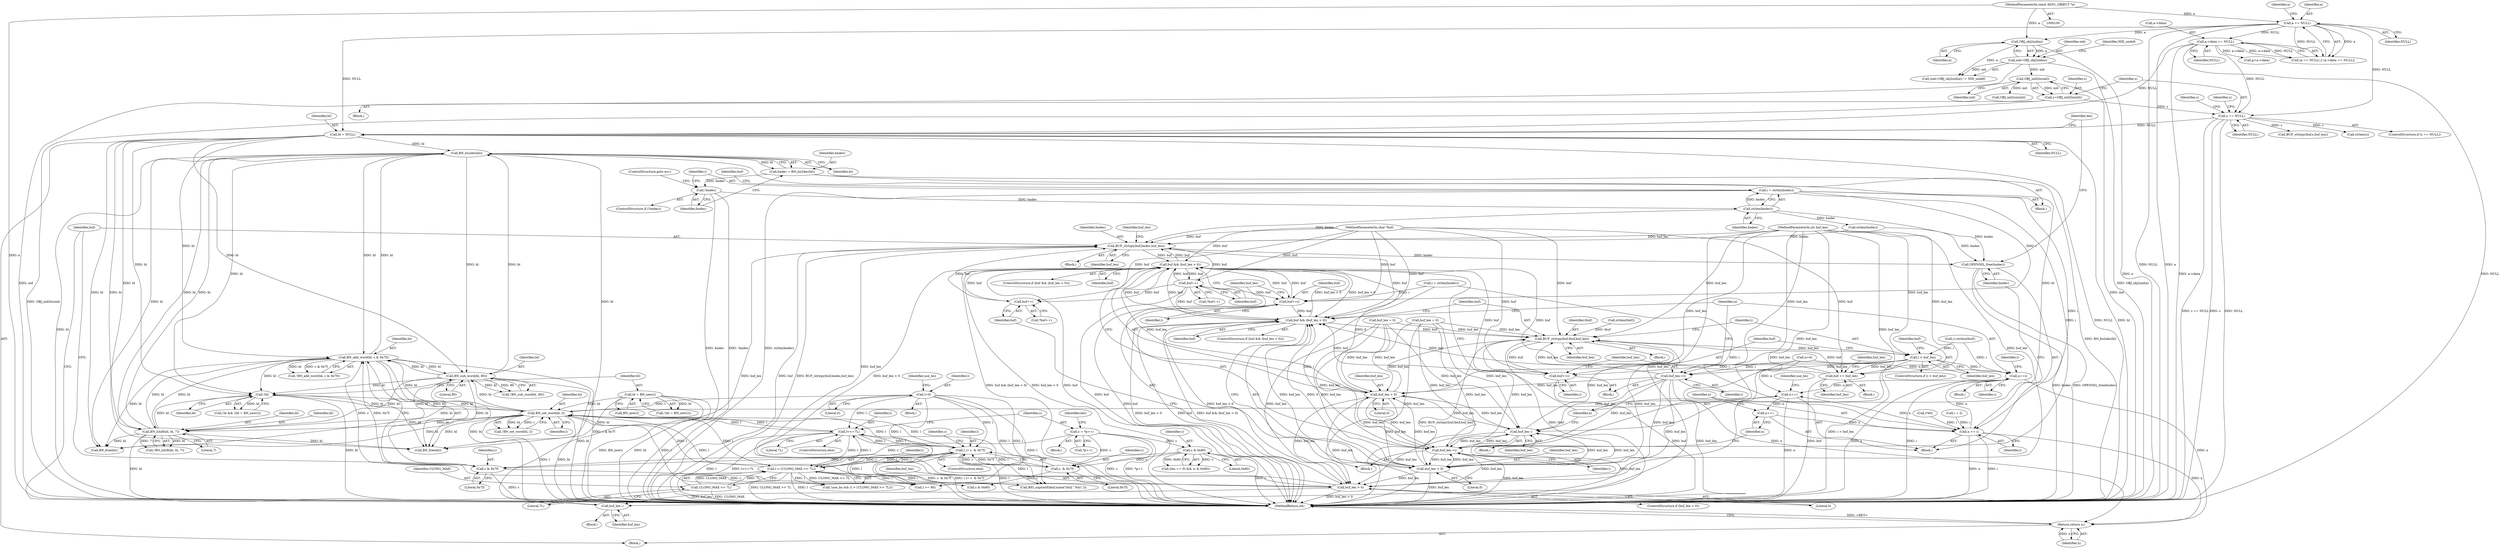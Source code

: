 digraph "1_openssl_0042fb5fd1c9d257d713b15a1f45da05cf5c1c87@API" {
"1000366" [label="(Call,i = strlen(bndec))"];
"1000368" [label="(Call,strlen(bndec))"];
"1000363" [label="(Call,!bndec)"];
"1000358" [label="(Call,bndec = BN_bn2dec(bl))"];
"1000360" [label="(Call,BN_bn2dec(bl))"];
"1000226" [label="(Call,BN_add_word(bl, c & 0x7f))"];
"1000188" [label="(Call,bl = NULL)"];
"1000121" [label="(Call,a == NULL)"];
"1000103" [label="(MethodParameterIn,const ASN1_OBJECT *a)"];
"1000153" [label="(Call,s == NULL)"];
"1000148" [label="(Call,s=OBJ_nid2ln(nid))"];
"1000150" [label="(Call,OBJ_nid2ln(nid))"];
"1000142" [label="(Call,nid=OBJ_obj2nid(a))"];
"1000144" [label="(Call,OBJ_obj2nid(a))"];
"1000124" [label="(Call,a->data == NULL)"];
"1000305" [label="(Call,BN_sub_word(bl, 80))"];
"1000265" [label="(Call,BN_set_word(bl, l))"];
"1000259" [label="(Call,bl = BN_new())"];
"1000256" [label="(Call,!bl)"];
"1000277" [label="(Call,BN_lshift(bl, bl, 7))"];
"1000283" [label="(Call,l<<=7L)"];
"1000196" [label="(Call,l=0)"];
"1000233" [label="(Call,l |= c  & 0x7f)"];
"1000248" [label="(Call,l > (ULONG_MAX >> 7L))"];
"1000250" [label="(Call,ULONG_MAX >> 7L)"];
"1000235" [label="(Call,c  & 0x7f)"];
"1000205" [label="(Call,c = *p++)"];
"1000217" [label="(Call,c & 0x80)"];
"1000228" [label="(Call,c & 0x7f)"];
"1000400" [label="(Call,buf+=i)"];
"1000337" [label="(Call,buf && (buf_len > 0))"];
"1000345" [label="(Call,buf++)"];
"1000386" [label="(Call,buf++)"];
"1000391" [label="(Call,BUF_strlcpy(buf,bndec,buf_len))"];
"1000411" [label="(Call,OPENSSL_free(bndec))"];
"1000426" [label="(Call,buf && (buf_len > 0))"];
"1000432" [label="(Call,BUF_strlcpy(buf,tbuf,buf_len))"];
"1000437" [label="(Call,i > buf_len)"];
"1000441" [label="(Call,buf += buf_len)"];
"1000449" [label="(Call,buf+=i)"];
"1000452" [label="(Call,buf_len-=i)"];
"1000339" [label="(Call,buf_len > 0)"];
"1000350" [label="(Call,buf_len--)"];
"1000380" [label="(Call,buf_len > 0)"];
"1000389" [label="(Call,buf_len--)"];
"1000403" [label="(Call,buf_len-=i)"];
"1000428" [label="(Call,buf_len > 0)"];
"1000455" [label="(Call,n+=i)"];
"1000352" [label="(Call,n++)"];
"1000406" [label="(Call,n++)"];
"1000408" [label="(Call,n += i)"];
"1000465" [label="(Return,return n;)"];
"1000441" [label="(Call,buf += buf_len)"];
"1000219" [label="(Literal,0x80)"];
"1000457" [label="(Identifier,i)"];
"1000389" [label="(Call,buf_len--)"];
"1000264" [label="(Call,!BN_set_word(bl, l))"];
"1000211" [label="(Identifier,len)"];
"1000336" [label="(ControlStructure,if (buf && (buf_len > 0)))"];
"1000251" [label="(Identifier,ULONG_MAX)"];
"1000454" [label="(Identifier,i)"];
"1000293" [label="(Call,l >= 80)"];
"1000339" [label="(Call,buf_len > 0)"];
"1000436" [label="(ControlStructure,if (i > buf_len))"];
"1000466" [label="(Identifier,n)"];
"1000105" [label="(Block,)"];
"1000392" [label="(Identifier,buf)"];
"1000402" [label="(Identifier,i)"];
"1000358" [label="(Call,bndec = BN_bn2dec(bl))"];
"1000333" [label="(Call,i*40)"];
"1000431" [label="(Block,)"];
"1000435" [label="(Identifier,buf_len)"];
"1000427" [label="(Identifier,buf)"];
"1000453" [label="(Identifier,buf_len)"];
"1000448" [label="(Block,)"];
"1000155" [label="(Identifier,NULL)"];
"1000371" [label="(Identifier,buf)"];
"1000404" [label="(Identifier,buf_len)"];
"1000390" [label="(Identifier,buf_len)"];
"1000346" [label="(Identifier,buf)"];
"1000126" [label="(Identifier,a)"];
"1000378" [label="(Block,)"];
"1000124" [label="(Call,a->data == NULL)"];
"1000128" [label="(Identifier,NULL)"];
"1000284" [label="(Identifier,l)"];
"1000444" [label="(Call,buf_len = 0)"];
"1000225" [label="(Call,!BN_add_word(bl, c & 0x7f))"];
"1000285" [label="(Literal,7L)"];
"1000361" [label="(Identifier,bl)"];
"1000342" [label="(Block,)"];
"1000257" [label="(Identifier,bl)"];
"1000338" [label="(Identifier,buf)"];
"1000250" [label="(Call,ULONG_MAX >> 7L)"];
"1000195" [label="(Block,)"];
"1000148" [label="(Call,s=OBJ_nid2ln(nid))"];
"1000154" [label="(Identifier,s)"];
"1000151" [label="(Identifier,nid)"];
"1000306" [label="(Identifier,bl)"];
"1000193" [label="(Identifier,len)"];
"1000142" [label="(Call,nid=OBJ_obj2nid(a))"];
"1000369" [label="(Identifier,bndec)"];
"1000297" [label="(Call,i = 2)"];
"1000149" [label="(Identifier,s)"];
"1000381" [label="(Identifier,buf_len)"];
"1000374" [label="(Call,strlen(bndec))"];
"1000432" [label="(Call,BUF_strlcpy(buf,tbuf,buf_len))"];
"1000235" [label="(Call,c  & 0x7f)"];
"1000387" [label="(Identifier,buf)"];
"1000368" [label="(Call,strlen(bndec))"];
"1000345" [label="(Call,buf++)"];
"1000451" [label="(Identifier,i)"];
"1000120" [label="(Call,(a == NULL) || (a->data == NULL))"];
"1000125" [label="(Call,a->data)"];
"1000283" [label="(Call,l<<=7L)"];
"1000366" [label="(Call,i = strlen(bndec))"];
"1000394" [label="(Identifier,buf_len)"];
"1000288" [label="(Block,)"];
"1000401" [label="(Identifier,buf)"];
"1000276" [label="(Call,!BN_lshift(bl, bl, 7))"];
"1000450" [label="(Identifier,buf)"];
"1000206" [label="(Identifier,c)"];
"1000226" [label="(Call,BN_add_word(bl, c & 0x7f))"];
"1000280" [label="(Literal,7)"];
"1000352" [label="(Call,n++)"];
"1000382" [label="(Literal,0)"];
"1000248" [label="(Call,l > (ULONG_MAX >> 7L))"];
"1000123" [label="(Identifier,NULL)"];
"1000428" [label="(Call,buf_len > 0)"];
"1000259" [label="(Call,bl = BN_new())"];
"1000205" [label="(Call,c = *p++)"];
"1000351" [label="(Identifier,buf_len)"];
"1000465" [label="(Return,return n;)"];
"1000121" [label="(Call,a == NULL)"];
"1000197" [label="(Identifier,l)"];
"1000101" [label="(MethodParameterIn,char *buf)"];
"1000108" [label="(Call,n=0)"];
"1000305" [label="(Call,BN_sub_word(bl, 80))"];
"1000445" [label="(Identifier,buf_len)"];
"1000439" [label="(Identifier,buf_len)"];
"1000353" [label="(Identifier,n)"];
"1000367" [label="(Identifier,i)"];
"1000385" [label="(Call,*buf++)"];
"1000255" [label="(Call,!bl && !(bl = BN_new()))"];
"1000217" [label="(Call,c & 0x80)"];
"1000267" [label="(Identifier,l)"];
"1000350" [label="(Call,buf_len--)"];
"1000232" [label="(ControlStructure,else)"];
"1000440" [label="(Block,)"];
"1000158" [label="(Call,OBJ_nid2sn(nid))"];
"1000426" [label="(Call,buf && (buf_len > 0))"];
"1000463" [label="(Call,BN_free(bl))"];
"1000165" [label="(Call,BUF_strlcpy(buf,s,buf_len))"];
"1000282" [label="(ControlStructure,else)"];
"1000307" [label="(Literal,80)"];
"1000412" [label="(Identifier,bndec)"];
"1000423" [label="(Call,strlen(tbuf))"];
"1000266" [label="(Identifier,bl)"];
"1000379" [label="(ControlStructure,if (buf_len > 0))"];
"1000363" [label="(Call,!bndec)"];
"1000171" [label="(Call,strlen(s))"];
"1000122" [label="(Identifier,a)"];
"1000434" [label="(Identifier,tbuf)"];
"1000144" [label="(Call,OBJ_obj2nid(a))"];
"1000189" [label="(Identifier,bl)"];
"1000380" [label="(Call,buf_len > 0)"];
"1000240" [label="(Call,c & 0x80)"];
"1000237" [label="(Literal,0x7f)"];
"1000414" [label="(Block,)"];
"1000260" [label="(Identifier,bl)"];
"1000147" [label="(Block,)"];
"1000141" [label="(Call,(nid=OBJ_obj2nid(a)) != NID_undef)"];
"1000150" [label="(Call,OBJ_nid2ln(nid))"];
"1000252" [label="(Literal,7L)"];
"1000470" [label="(Call,BN_free(bl))"];
"1000456" [label="(Identifier,n)"];
"1000475" [label="(MethodReturn,int)"];
"1000340" [label="(Identifier,buf_len)"];
"1000355" [label="(Identifier,use_bn)"];
"1000430" [label="(Literal,0)"];
"1000227" [label="(Identifier,bl)"];
"1000344" [label="(Call,*buf++)"];
"1000190" [label="(Identifier,NULL)"];
"1000372" [label="(Call,i = strlen(bndec))"];
"1000152" [label="(ControlStructure,if (s == NULL))"];
"1000425" [label="(ControlStructure,if (buf && (buf_len > 0)))"];
"1000393" [label="(Identifier,bndec)"];
"1000396" [label="(Identifier,buf_len)"];
"1000452" [label="(Call,buf_len-=i)"];
"1000360" [label="(Call,BN_bn2dec(bl))"];
"1000409" [label="(Identifier,n)"];
"1000153" [label="(Call,s == NULL)"];
"1000459" [label="(Identifier,l)"];
"1000145" [label="(Identifier,a)"];
"1000362" [label="(ControlStructure,if (!bndec))"];
"1000403" [label="(Call,buf_len-=i)"];
"1000443" [label="(Identifier,buf_len)"];
"1000218" [label="(Identifier,c)"];
"1000386" [label="(Call,buf++)"];
"1000341" [label="(Literal,0)"];
"1000406" [label="(Call,n++)"];
"1000213" [label="(Call,(len == 0) && (c & 0x80))"];
"1000359" [label="(Identifier,bndec)"];
"1000161" [label="(Identifier,s)"];
"1000200" [label="(Identifier,use_bn)"];
"1000438" [label="(Identifier,i)"];
"1000207" [label="(Call,*p++)"];
"1000265" [label="(Call,BN_set_word(bl, l))"];
"1000245" [label="(Call,!use_bn && (l > (ULONG_MAX >> 7L)))"];
"1000455" [label="(Call,n+=i)"];
"1000408" [label="(Call,n += i)"];
"1000400" [label="(Call,buf+=i)"];
"1000203" [label="(Block,)"];
"1000437" [label="(Call,i > buf_len)"];
"1000356" [label="(Block,)"];
"1000258" [label="(Call,!(bl = BN_new()))"];
"1000230" [label="(Literal,0x7f)"];
"1000364" [label="(Identifier,bndec)"];
"1000395" [label="(Call,buf_len = 0)"];
"1000103" [label="(MethodParameterIn,const ASN1_OBJECT *a)"];
"1000157" [label="(Identifier,s)"];
"1000143" [label="(Identifier,nid)"];
"1000256" [label="(Call,!bl)"];
"1000180" [label="(Call,p=a->data)"];
"1000399" [label="(Block,)"];
"1000411" [label="(Call,OPENSSL_free(bndec))"];
"1000102" [label="(MethodParameterIn,int buf_len)"];
"1000241" [label="(Identifier,c)"];
"1000433" [label="(Identifier,buf)"];
"1000442" [label="(Identifier,buf)"];
"1000410" [label="(Identifier,i)"];
"1000236" [label="(Identifier,c)"];
"1000407" [label="(Identifier,n)"];
"1000198" [label="(Literal,0)"];
"1000233" [label="(Call,l |= c  & 0x7f)"];
"1000429" [label="(Identifier,buf_len)"];
"1000391" [label="(Call,BUF_strlcpy(buf,bndec,buf_len))"];
"1000383" [label="(Block,)"];
"1000228" [label="(Call,c & 0x7f)"];
"1000188" [label="(Call,bl = NULL)"];
"1000304" [label="(Call,!BN_sub_word(bl, 80))"];
"1000196" [label="(Call,l=0)"];
"1000415" [label="(Call,BIO_snprintf(tbuf,sizeof tbuf,\".%lu\",l))"];
"1000421" [label="(Call,i=strlen(tbuf))"];
"1000365" [label="(ControlStructure,goto err;)"];
"1000405" [label="(Identifier,i)"];
"1000278" [label="(Identifier,bl)"];
"1000261" [label="(Call,BN_new())"];
"1000449" [label="(Call,buf+=i)"];
"1000234" [label="(Identifier,l)"];
"1000146" [label="(Identifier,NID_undef)"];
"1000279" [label="(Identifier,bl)"];
"1000337" [label="(Call,buf && (buf_len > 0))"];
"1000249" [label="(Identifier,l)"];
"1000277" [label="(Call,BN_lshift(bl, bl, 7))"];
"1000229" [label="(Identifier,c)"];
"1000366" -> "1000356"  [label="AST: "];
"1000366" -> "1000368"  [label="CFG: "];
"1000367" -> "1000366"  [label="AST: "];
"1000368" -> "1000366"  [label="AST: "];
"1000371" -> "1000366"  [label="CFG: "];
"1000366" -> "1000475"  [label="DDG: strlen(bndec)"];
"1000368" -> "1000366"  [label="DDG: bndec"];
"1000366" -> "1000400"  [label="DDG: i"];
"1000366" -> "1000403"  [label="DDG: i"];
"1000366" -> "1000408"  [label="DDG: i"];
"1000368" -> "1000369"  [label="CFG: "];
"1000369" -> "1000368"  [label="AST: "];
"1000363" -> "1000368"  [label="DDG: bndec"];
"1000368" -> "1000374"  [label="DDG: bndec"];
"1000368" -> "1000391"  [label="DDG: bndec"];
"1000368" -> "1000411"  [label="DDG: bndec"];
"1000363" -> "1000362"  [label="AST: "];
"1000363" -> "1000364"  [label="CFG: "];
"1000364" -> "1000363"  [label="AST: "];
"1000365" -> "1000363"  [label="CFG: "];
"1000367" -> "1000363"  [label="CFG: "];
"1000363" -> "1000475"  [label="DDG: bndec"];
"1000363" -> "1000475"  [label="DDG: !bndec"];
"1000358" -> "1000363"  [label="DDG: bndec"];
"1000358" -> "1000356"  [label="AST: "];
"1000358" -> "1000360"  [label="CFG: "];
"1000359" -> "1000358"  [label="AST: "];
"1000360" -> "1000358"  [label="AST: "];
"1000364" -> "1000358"  [label="CFG: "];
"1000358" -> "1000475"  [label="DDG: BN_bn2dec(bl)"];
"1000360" -> "1000358"  [label="DDG: bl"];
"1000360" -> "1000361"  [label="CFG: "];
"1000361" -> "1000360"  [label="AST: "];
"1000360" -> "1000475"  [label="DDG: bl"];
"1000360" -> "1000226"  [label="DDG: bl"];
"1000360" -> "1000256"  [label="DDG: bl"];
"1000360" -> "1000277"  [label="DDG: bl"];
"1000360" -> "1000305"  [label="DDG: bl"];
"1000226" -> "1000360"  [label="DDG: bl"];
"1000188" -> "1000360"  [label="DDG: bl"];
"1000305" -> "1000360"  [label="DDG: bl"];
"1000265" -> "1000360"  [label="DDG: bl"];
"1000277" -> "1000360"  [label="DDG: bl"];
"1000360" -> "1000463"  [label="DDG: bl"];
"1000360" -> "1000470"  [label="DDG: bl"];
"1000226" -> "1000225"  [label="AST: "];
"1000226" -> "1000228"  [label="CFG: "];
"1000227" -> "1000226"  [label="AST: "];
"1000228" -> "1000226"  [label="AST: "];
"1000225" -> "1000226"  [label="CFG: "];
"1000226" -> "1000475"  [label="DDG: bl"];
"1000226" -> "1000475"  [label="DDG: c & 0x7f"];
"1000226" -> "1000225"  [label="DDG: bl"];
"1000226" -> "1000225"  [label="DDG: c & 0x7f"];
"1000188" -> "1000226"  [label="DDG: bl"];
"1000305" -> "1000226"  [label="DDG: bl"];
"1000265" -> "1000226"  [label="DDG: bl"];
"1000277" -> "1000226"  [label="DDG: bl"];
"1000228" -> "1000226"  [label="DDG: c"];
"1000228" -> "1000226"  [label="DDG: 0x7f"];
"1000226" -> "1000256"  [label="DDG: bl"];
"1000226" -> "1000277"  [label="DDG: bl"];
"1000226" -> "1000305"  [label="DDG: bl"];
"1000226" -> "1000463"  [label="DDG: bl"];
"1000226" -> "1000470"  [label="DDG: bl"];
"1000188" -> "1000105"  [label="AST: "];
"1000188" -> "1000190"  [label="CFG: "];
"1000189" -> "1000188"  [label="AST: "];
"1000190" -> "1000188"  [label="AST: "];
"1000193" -> "1000188"  [label="CFG: "];
"1000188" -> "1000475"  [label="DDG: NULL"];
"1000188" -> "1000475"  [label="DDG: bl"];
"1000121" -> "1000188"  [label="DDG: NULL"];
"1000153" -> "1000188"  [label="DDG: NULL"];
"1000124" -> "1000188"  [label="DDG: NULL"];
"1000188" -> "1000256"  [label="DDG: bl"];
"1000188" -> "1000277"  [label="DDG: bl"];
"1000188" -> "1000305"  [label="DDG: bl"];
"1000188" -> "1000463"  [label="DDG: bl"];
"1000188" -> "1000470"  [label="DDG: bl"];
"1000121" -> "1000120"  [label="AST: "];
"1000121" -> "1000123"  [label="CFG: "];
"1000122" -> "1000121"  [label="AST: "];
"1000123" -> "1000121"  [label="AST: "];
"1000126" -> "1000121"  [label="CFG: "];
"1000120" -> "1000121"  [label="CFG: "];
"1000121" -> "1000475"  [label="DDG: NULL"];
"1000121" -> "1000475"  [label="DDG: a"];
"1000121" -> "1000120"  [label="DDG: a"];
"1000121" -> "1000120"  [label="DDG: NULL"];
"1000103" -> "1000121"  [label="DDG: a"];
"1000121" -> "1000124"  [label="DDG: NULL"];
"1000121" -> "1000144"  [label="DDG: a"];
"1000121" -> "1000153"  [label="DDG: NULL"];
"1000103" -> "1000100"  [label="AST: "];
"1000103" -> "1000475"  [label="DDG: a"];
"1000103" -> "1000144"  [label="DDG: a"];
"1000153" -> "1000152"  [label="AST: "];
"1000153" -> "1000155"  [label="CFG: "];
"1000154" -> "1000153"  [label="AST: "];
"1000155" -> "1000153"  [label="AST: "];
"1000157" -> "1000153"  [label="CFG: "];
"1000161" -> "1000153"  [label="CFG: "];
"1000153" -> "1000475"  [label="DDG: NULL"];
"1000153" -> "1000475"  [label="DDG: s == NULL"];
"1000153" -> "1000475"  [label="DDG: s"];
"1000148" -> "1000153"  [label="DDG: s"];
"1000124" -> "1000153"  [label="DDG: NULL"];
"1000153" -> "1000165"  [label="DDG: s"];
"1000153" -> "1000171"  [label="DDG: s"];
"1000148" -> "1000147"  [label="AST: "];
"1000148" -> "1000150"  [label="CFG: "];
"1000149" -> "1000148"  [label="AST: "];
"1000150" -> "1000148"  [label="AST: "];
"1000154" -> "1000148"  [label="CFG: "];
"1000148" -> "1000475"  [label="DDG: OBJ_nid2ln(nid)"];
"1000150" -> "1000148"  [label="DDG: nid"];
"1000150" -> "1000151"  [label="CFG: "];
"1000151" -> "1000150"  [label="AST: "];
"1000150" -> "1000475"  [label="DDG: nid"];
"1000142" -> "1000150"  [label="DDG: nid"];
"1000150" -> "1000158"  [label="DDG: nid"];
"1000142" -> "1000141"  [label="AST: "];
"1000142" -> "1000144"  [label="CFG: "];
"1000143" -> "1000142"  [label="AST: "];
"1000144" -> "1000142"  [label="AST: "];
"1000146" -> "1000142"  [label="CFG: "];
"1000142" -> "1000475"  [label="DDG: OBJ_obj2nid(a)"];
"1000142" -> "1000475"  [label="DDG: nid"];
"1000142" -> "1000141"  [label="DDG: nid"];
"1000144" -> "1000142"  [label="DDG: a"];
"1000144" -> "1000145"  [label="CFG: "];
"1000145" -> "1000144"  [label="AST: "];
"1000144" -> "1000475"  [label="DDG: a"];
"1000144" -> "1000141"  [label="DDG: a"];
"1000124" -> "1000120"  [label="AST: "];
"1000124" -> "1000128"  [label="CFG: "];
"1000125" -> "1000124"  [label="AST: "];
"1000128" -> "1000124"  [label="AST: "];
"1000120" -> "1000124"  [label="CFG: "];
"1000124" -> "1000475"  [label="DDG: a->data"];
"1000124" -> "1000475"  [label="DDG: NULL"];
"1000124" -> "1000120"  [label="DDG: a->data"];
"1000124" -> "1000120"  [label="DDG: NULL"];
"1000124" -> "1000180"  [label="DDG: a->data"];
"1000305" -> "1000304"  [label="AST: "];
"1000305" -> "1000307"  [label="CFG: "];
"1000306" -> "1000305"  [label="AST: "];
"1000307" -> "1000305"  [label="AST: "];
"1000304" -> "1000305"  [label="CFG: "];
"1000305" -> "1000475"  [label="DDG: bl"];
"1000305" -> "1000256"  [label="DDG: bl"];
"1000305" -> "1000277"  [label="DDG: bl"];
"1000305" -> "1000304"  [label="DDG: bl"];
"1000305" -> "1000304"  [label="DDG: 80"];
"1000265" -> "1000305"  [label="DDG: bl"];
"1000277" -> "1000305"  [label="DDG: bl"];
"1000305" -> "1000463"  [label="DDG: bl"];
"1000305" -> "1000470"  [label="DDG: bl"];
"1000265" -> "1000264"  [label="AST: "];
"1000265" -> "1000267"  [label="CFG: "];
"1000266" -> "1000265"  [label="AST: "];
"1000267" -> "1000265"  [label="AST: "];
"1000264" -> "1000265"  [label="CFG: "];
"1000265" -> "1000475"  [label="DDG: l"];
"1000265" -> "1000475"  [label="DDG: bl"];
"1000265" -> "1000233"  [label="DDG: l"];
"1000265" -> "1000248"  [label="DDG: l"];
"1000265" -> "1000256"  [label="DDG: bl"];
"1000265" -> "1000264"  [label="DDG: bl"];
"1000265" -> "1000264"  [label="DDG: l"];
"1000259" -> "1000265"  [label="DDG: bl"];
"1000256" -> "1000265"  [label="DDG: bl"];
"1000283" -> "1000265"  [label="DDG: l"];
"1000196" -> "1000265"  [label="DDG: l"];
"1000233" -> "1000265"  [label="DDG: l"];
"1000248" -> "1000265"  [label="DDG: l"];
"1000265" -> "1000277"  [label="DDG: bl"];
"1000265" -> "1000283"  [label="DDG: l"];
"1000265" -> "1000293"  [label="DDG: l"];
"1000265" -> "1000415"  [label="DDG: l"];
"1000265" -> "1000463"  [label="DDG: bl"];
"1000265" -> "1000470"  [label="DDG: bl"];
"1000259" -> "1000258"  [label="AST: "];
"1000259" -> "1000261"  [label="CFG: "];
"1000260" -> "1000259"  [label="AST: "];
"1000261" -> "1000259"  [label="AST: "];
"1000258" -> "1000259"  [label="CFG: "];
"1000259" -> "1000475"  [label="DDG: bl"];
"1000259" -> "1000475"  [label="DDG: BN_new()"];
"1000259" -> "1000258"  [label="DDG: bl"];
"1000259" -> "1000470"  [label="DDG: bl"];
"1000256" -> "1000255"  [label="AST: "];
"1000256" -> "1000257"  [label="CFG: "];
"1000257" -> "1000256"  [label="AST: "];
"1000260" -> "1000256"  [label="CFG: "];
"1000255" -> "1000256"  [label="CFG: "];
"1000256" -> "1000475"  [label="DDG: bl"];
"1000256" -> "1000255"  [label="DDG: bl"];
"1000277" -> "1000256"  [label="DDG: bl"];
"1000256" -> "1000470"  [label="DDG: bl"];
"1000277" -> "1000276"  [label="AST: "];
"1000277" -> "1000280"  [label="CFG: "];
"1000278" -> "1000277"  [label="AST: "];
"1000279" -> "1000277"  [label="AST: "];
"1000280" -> "1000277"  [label="AST: "];
"1000276" -> "1000277"  [label="CFG: "];
"1000277" -> "1000475"  [label="DDG: bl"];
"1000277" -> "1000276"  [label="DDG: bl"];
"1000277" -> "1000276"  [label="DDG: 7"];
"1000277" -> "1000463"  [label="DDG: bl"];
"1000277" -> "1000470"  [label="DDG: bl"];
"1000283" -> "1000282"  [label="AST: "];
"1000283" -> "1000285"  [label="CFG: "];
"1000284" -> "1000283"  [label="AST: "];
"1000285" -> "1000283"  [label="AST: "];
"1000206" -> "1000283"  [label="CFG: "];
"1000283" -> "1000475"  [label="DDG: l"];
"1000283" -> "1000475"  [label="DDG: l<<=7L"];
"1000283" -> "1000233"  [label="DDG: l"];
"1000283" -> "1000248"  [label="DDG: l"];
"1000196" -> "1000283"  [label="DDG: l"];
"1000233" -> "1000283"  [label="DDG: l"];
"1000248" -> "1000283"  [label="DDG: l"];
"1000283" -> "1000293"  [label="DDG: l"];
"1000283" -> "1000415"  [label="DDG: l"];
"1000196" -> "1000195"  [label="AST: "];
"1000196" -> "1000198"  [label="CFG: "];
"1000197" -> "1000196"  [label="AST: "];
"1000198" -> "1000196"  [label="AST: "];
"1000200" -> "1000196"  [label="CFG: "];
"1000196" -> "1000475"  [label="DDG: l"];
"1000196" -> "1000233"  [label="DDG: l"];
"1000196" -> "1000248"  [label="DDG: l"];
"1000196" -> "1000293"  [label="DDG: l"];
"1000196" -> "1000415"  [label="DDG: l"];
"1000233" -> "1000232"  [label="AST: "];
"1000233" -> "1000235"  [label="CFG: "];
"1000234" -> "1000233"  [label="AST: "];
"1000235" -> "1000233"  [label="AST: "];
"1000241" -> "1000233"  [label="CFG: "];
"1000233" -> "1000475"  [label="DDG: l |= c  & 0x7f"];
"1000233" -> "1000475"  [label="DDG: c  & 0x7f"];
"1000233" -> "1000475"  [label="DDG: l"];
"1000248" -> "1000233"  [label="DDG: l"];
"1000235" -> "1000233"  [label="DDG: c"];
"1000235" -> "1000233"  [label="DDG: 0x7f"];
"1000233" -> "1000248"  [label="DDG: l"];
"1000233" -> "1000293"  [label="DDG: l"];
"1000233" -> "1000415"  [label="DDG: l"];
"1000248" -> "1000245"  [label="AST: "];
"1000248" -> "1000250"  [label="CFG: "];
"1000249" -> "1000248"  [label="AST: "];
"1000250" -> "1000248"  [label="AST: "];
"1000245" -> "1000248"  [label="CFG: "];
"1000248" -> "1000475"  [label="DDG: ULONG_MAX >> 7L"];
"1000248" -> "1000475"  [label="DDG: l"];
"1000248" -> "1000245"  [label="DDG: l"];
"1000248" -> "1000245"  [label="DDG: ULONG_MAX >> 7L"];
"1000250" -> "1000248"  [label="DDG: ULONG_MAX"];
"1000250" -> "1000248"  [label="DDG: 7L"];
"1000248" -> "1000293"  [label="DDG: l"];
"1000248" -> "1000415"  [label="DDG: l"];
"1000250" -> "1000252"  [label="CFG: "];
"1000251" -> "1000250"  [label="AST: "];
"1000252" -> "1000250"  [label="AST: "];
"1000250" -> "1000475"  [label="DDG: ULONG_MAX"];
"1000235" -> "1000237"  [label="CFG: "];
"1000236" -> "1000235"  [label="AST: "];
"1000237" -> "1000235"  [label="AST: "];
"1000205" -> "1000235"  [label="DDG: c"];
"1000217" -> "1000235"  [label="DDG: c"];
"1000235" -> "1000240"  [label="DDG: c"];
"1000205" -> "1000203"  [label="AST: "];
"1000205" -> "1000207"  [label="CFG: "];
"1000206" -> "1000205"  [label="AST: "];
"1000207" -> "1000205"  [label="AST: "];
"1000211" -> "1000205"  [label="CFG: "];
"1000205" -> "1000475"  [label="DDG: c"];
"1000205" -> "1000475"  [label="DDG: *p++"];
"1000205" -> "1000217"  [label="DDG: c"];
"1000205" -> "1000228"  [label="DDG: c"];
"1000217" -> "1000213"  [label="AST: "];
"1000217" -> "1000219"  [label="CFG: "];
"1000218" -> "1000217"  [label="AST: "];
"1000219" -> "1000217"  [label="AST: "];
"1000213" -> "1000217"  [label="CFG: "];
"1000217" -> "1000475"  [label="DDG: c"];
"1000217" -> "1000213"  [label="DDG: c"];
"1000217" -> "1000213"  [label="DDG: 0x80"];
"1000217" -> "1000228"  [label="DDG: c"];
"1000228" -> "1000230"  [label="CFG: "];
"1000229" -> "1000228"  [label="AST: "];
"1000230" -> "1000228"  [label="AST: "];
"1000228" -> "1000475"  [label="DDG: c"];
"1000228" -> "1000240"  [label="DDG: c"];
"1000400" -> "1000399"  [label="AST: "];
"1000400" -> "1000402"  [label="CFG: "];
"1000401" -> "1000400"  [label="AST: "];
"1000402" -> "1000400"  [label="AST: "];
"1000404" -> "1000400"  [label="CFG: "];
"1000400" -> "1000475"  [label="DDG: buf"];
"1000400" -> "1000337"  [label="DDG: buf"];
"1000372" -> "1000400"  [label="DDG: i"];
"1000337" -> "1000400"  [label="DDG: buf"];
"1000345" -> "1000400"  [label="DDG: buf"];
"1000101" -> "1000400"  [label="DDG: buf"];
"1000400" -> "1000426"  [label="DDG: buf"];
"1000337" -> "1000336"  [label="AST: "];
"1000337" -> "1000338"  [label="CFG: "];
"1000337" -> "1000339"  [label="CFG: "];
"1000338" -> "1000337"  [label="AST: "];
"1000339" -> "1000337"  [label="AST: "];
"1000346" -> "1000337"  [label="CFG: "];
"1000353" -> "1000337"  [label="CFG: "];
"1000337" -> "1000475"  [label="DDG: buf_len > 0"];
"1000337" -> "1000475"  [label="DDG: buf"];
"1000337" -> "1000475"  [label="DDG: buf && (buf_len > 0)"];
"1000441" -> "1000337"  [label="DDG: buf"];
"1000426" -> "1000337"  [label="DDG: buf"];
"1000426" -> "1000337"  [label="DDG: buf_len > 0"];
"1000391" -> "1000337"  [label="DDG: buf"];
"1000449" -> "1000337"  [label="DDG: buf"];
"1000345" -> "1000337"  [label="DDG: buf"];
"1000101" -> "1000337"  [label="DDG: buf"];
"1000339" -> "1000337"  [label="DDG: buf_len"];
"1000339" -> "1000337"  [label="DDG: 0"];
"1000380" -> "1000337"  [label="DDG: buf_len > 0"];
"1000337" -> "1000345"  [label="DDG: buf"];
"1000337" -> "1000386"  [label="DDG: buf"];
"1000337" -> "1000391"  [label="DDG: buf"];
"1000337" -> "1000426"  [label="DDG: buf"];
"1000337" -> "1000426"  [label="DDG: buf_len > 0"];
"1000345" -> "1000344"  [label="AST: "];
"1000345" -> "1000346"  [label="CFG: "];
"1000346" -> "1000345"  [label="AST: "];
"1000344" -> "1000345"  [label="CFG: "];
"1000345" -> "1000475"  [label="DDG: buf"];
"1000101" -> "1000345"  [label="DDG: buf"];
"1000345" -> "1000386"  [label="DDG: buf"];
"1000345" -> "1000391"  [label="DDG: buf"];
"1000345" -> "1000426"  [label="DDG: buf"];
"1000386" -> "1000385"  [label="AST: "];
"1000386" -> "1000387"  [label="CFG: "];
"1000387" -> "1000386"  [label="AST: "];
"1000385" -> "1000386"  [label="CFG: "];
"1000101" -> "1000386"  [label="DDG: buf"];
"1000386" -> "1000391"  [label="DDG: buf"];
"1000391" -> "1000378"  [label="AST: "];
"1000391" -> "1000394"  [label="CFG: "];
"1000392" -> "1000391"  [label="AST: "];
"1000393" -> "1000391"  [label="AST: "];
"1000394" -> "1000391"  [label="AST: "];
"1000396" -> "1000391"  [label="CFG: "];
"1000391" -> "1000475"  [label="DDG: buf"];
"1000391" -> "1000475"  [label="DDG: BUF_strlcpy(buf,bndec,buf_len)"];
"1000101" -> "1000391"  [label="DDG: buf"];
"1000374" -> "1000391"  [label="DDG: bndec"];
"1000389" -> "1000391"  [label="DDG: buf_len"];
"1000380" -> "1000391"  [label="DDG: buf_len"];
"1000102" -> "1000391"  [label="DDG: buf_len"];
"1000391" -> "1000411"  [label="DDG: bndec"];
"1000391" -> "1000426"  [label="DDG: buf"];
"1000411" -> "1000288"  [label="AST: "];
"1000411" -> "1000412"  [label="CFG: "];
"1000412" -> "1000411"  [label="AST: "];
"1000193" -> "1000411"  [label="CFG: "];
"1000411" -> "1000475"  [label="DDG: OPENSSL_free(bndec)"];
"1000411" -> "1000475"  [label="DDG: bndec"];
"1000374" -> "1000411"  [label="DDG: bndec"];
"1000426" -> "1000425"  [label="AST: "];
"1000426" -> "1000427"  [label="CFG: "];
"1000426" -> "1000428"  [label="CFG: "];
"1000427" -> "1000426"  [label="AST: "];
"1000428" -> "1000426"  [label="AST: "];
"1000433" -> "1000426"  [label="CFG: "];
"1000456" -> "1000426"  [label="CFG: "];
"1000426" -> "1000475"  [label="DDG: buf_len > 0"];
"1000426" -> "1000475"  [label="DDG: buf"];
"1000426" -> "1000475"  [label="DDG: buf && (buf_len > 0)"];
"1000441" -> "1000426"  [label="DDG: buf"];
"1000449" -> "1000426"  [label="DDG: buf"];
"1000101" -> "1000426"  [label="DDG: buf"];
"1000380" -> "1000426"  [label="DDG: buf_len > 0"];
"1000428" -> "1000426"  [label="DDG: buf_len"];
"1000428" -> "1000426"  [label="DDG: 0"];
"1000426" -> "1000432"  [label="DDG: buf"];
"1000432" -> "1000431"  [label="AST: "];
"1000432" -> "1000435"  [label="CFG: "];
"1000433" -> "1000432"  [label="AST: "];
"1000434" -> "1000432"  [label="AST: "];
"1000435" -> "1000432"  [label="AST: "];
"1000438" -> "1000432"  [label="CFG: "];
"1000432" -> "1000475"  [label="DDG: tbuf"];
"1000432" -> "1000475"  [label="DDG: BUF_strlcpy(buf,tbuf,buf_len)"];
"1000101" -> "1000432"  [label="DDG: buf"];
"1000423" -> "1000432"  [label="DDG: tbuf"];
"1000395" -> "1000432"  [label="DDG: buf_len"];
"1000350" -> "1000432"  [label="DDG: buf_len"];
"1000403" -> "1000432"  [label="DDG: buf_len"];
"1000444" -> "1000432"  [label="DDG: buf_len"];
"1000339" -> "1000432"  [label="DDG: buf_len"];
"1000428" -> "1000432"  [label="DDG: buf_len"];
"1000452" -> "1000432"  [label="DDG: buf_len"];
"1000102" -> "1000432"  [label="DDG: buf_len"];
"1000432" -> "1000437"  [label="DDG: buf_len"];
"1000432" -> "1000441"  [label="DDG: buf"];
"1000432" -> "1000449"  [label="DDG: buf"];
"1000437" -> "1000436"  [label="AST: "];
"1000437" -> "1000439"  [label="CFG: "];
"1000438" -> "1000437"  [label="AST: "];
"1000439" -> "1000437"  [label="AST: "];
"1000442" -> "1000437"  [label="CFG: "];
"1000450" -> "1000437"  [label="CFG: "];
"1000437" -> "1000475"  [label="DDG: i > buf_len"];
"1000421" -> "1000437"  [label="DDG: i"];
"1000102" -> "1000437"  [label="DDG: buf_len"];
"1000437" -> "1000441"  [label="DDG: buf_len"];
"1000437" -> "1000449"  [label="DDG: i"];
"1000437" -> "1000452"  [label="DDG: i"];
"1000437" -> "1000452"  [label="DDG: buf_len"];
"1000437" -> "1000455"  [label="DDG: i"];
"1000441" -> "1000440"  [label="AST: "];
"1000441" -> "1000443"  [label="CFG: "];
"1000442" -> "1000441"  [label="AST: "];
"1000443" -> "1000441"  [label="AST: "];
"1000445" -> "1000441"  [label="CFG: "];
"1000441" -> "1000475"  [label="DDG: buf"];
"1000102" -> "1000441"  [label="DDG: buf_len"];
"1000101" -> "1000441"  [label="DDG: buf"];
"1000449" -> "1000448"  [label="AST: "];
"1000449" -> "1000451"  [label="CFG: "];
"1000450" -> "1000449"  [label="AST: "];
"1000451" -> "1000449"  [label="AST: "];
"1000453" -> "1000449"  [label="CFG: "];
"1000449" -> "1000475"  [label="DDG: buf"];
"1000101" -> "1000449"  [label="DDG: buf"];
"1000452" -> "1000448"  [label="AST: "];
"1000452" -> "1000454"  [label="CFG: "];
"1000453" -> "1000452"  [label="AST: "];
"1000454" -> "1000452"  [label="AST: "];
"1000456" -> "1000452"  [label="CFG: "];
"1000452" -> "1000475"  [label="DDG: buf_len"];
"1000452" -> "1000339"  [label="DDG: buf_len"];
"1000452" -> "1000350"  [label="DDG: buf_len"];
"1000452" -> "1000380"  [label="DDG: buf_len"];
"1000452" -> "1000403"  [label="DDG: buf_len"];
"1000452" -> "1000428"  [label="DDG: buf_len"];
"1000102" -> "1000452"  [label="DDG: buf_len"];
"1000339" -> "1000341"  [label="CFG: "];
"1000340" -> "1000339"  [label="AST: "];
"1000341" -> "1000339"  [label="AST: "];
"1000339" -> "1000475"  [label="DDG: buf_len"];
"1000395" -> "1000339"  [label="DDG: buf_len"];
"1000350" -> "1000339"  [label="DDG: buf_len"];
"1000403" -> "1000339"  [label="DDG: buf_len"];
"1000444" -> "1000339"  [label="DDG: buf_len"];
"1000428" -> "1000339"  [label="DDG: buf_len"];
"1000102" -> "1000339"  [label="DDG: buf_len"];
"1000339" -> "1000350"  [label="DDG: buf_len"];
"1000339" -> "1000380"  [label="DDG: buf_len"];
"1000339" -> "1000403"  [label="DDG: buf_len"];
"1000339" -> "1000428"  [label="DDG: buf_len"];
"1000350" -> "1000342"  [label="AST: "];
"1000350" -> "1000351"  [label="CFG: "];
"1000351" -> "1000350"  [label="AST: "];
"1000353" -> "1000350"  [label="CFG: "];
"1000350" -> "1000475"  [label="DDG: buf_len"];
"1000395" -> "1000350"  [label="DDG: buf_len"];
"1000403" -> "1000350"  [label="DDG: buf_len"];
"1000444" -> "1000350"  [label="DDG: buf_len"];
"1000428" -> "1000350"  [label="DDG: buf_len"];
"1000102" -> "1000350"  [label="DDG: buf_len"];
"1000350" -> "1000380"  [label="DDG: buf_len"];
"1000350" -> "1000403"  [label="DDG: buf_len"];
"1000350" -> "1000428"  [label="DDG: buf_len"];
"1000380" -> "1000379"  [label="AST: "];
"1000380" -> "1000382"  [label="CFG: "];
"1000381" -> "1000380"  [label="AST: "];
"1000382" -> "1000380"  [label="AST: "];
"1000387" -> "1000380"  [label="CFG: "];
"1000392" -> "1000380"  [label="CFG: "];
"1000380" -> "1000475"  [label="DDG: buf_len > 0"];
"1000395" -> "1000380"  [label="DDG: buf_len"];
"1000403" -> "1000380"  [label="DDG: buf_len"];
"1000444" -> "1000380"  [label="DDG: buf_len"];
"1000428" -> "1000380"  [label="DDG: buf_len"];
"1000102" -> "1000380"  [label="DDG: buf_len"];
"1000380" -> "1000389"  [label="DDG: buf_len"];
"1000389" -> "1000383"  [label="AST: "];
"1000389" -> "1000390"  [label="CFG: "];
"1000390" -> "1000389"  [label="AST: "];
"1000392" -> "1000389"  [label="CFG: "];
"1000102" -> "1000389"  [label="DDG: buf_len"];
"1000403" -> "1000399"  [label="AST: "];
"1000403" -> "1000405"  [label="CFG: "];
"1000404" -> "1000403"  [label="AST: "];
"1000405" -> "1000403"  [label="AST: "];
"1000407" -> "1000403"  [label="CFG: "];
"1000403" -> "1000475"  [label="DDG: buf_len"];
"1000372" -> "1000403"  [label="DDG: i"];
"1000395" -> "1000403"  [label="DDG: buf_len"];
"1000444" -> "1000403"  [label="DDG: buf_len"];
"1000428" -> "1000403"  [label="DDG: buf_len"];
"1000102" -> "1000403"  [label="DDG: buf_len"];
"1000403" -> "1000428"  [label="DDG: buf_len"];
"1000428" -> "1000430"  [label="CFG: "];
"1000429" -> "1000428"  [label="AST: "];
"1000430" -> "1000428"  [label="AST: "];
"1000428" -> "1000475"  [label="DDG: buf_len"];
"1000395" -> "1000428"  [label="DDG: buf_len"];
"1000444" -> "1000428"  [label="DDG: buf_len"];
"1000102" -> "1000428"  [label="DDG: buf_len"];
"1000455" -> "1000414"  [label="AST: "];
"1000455" -> "1000457"  [label="CFG: "];
"1000456" -> "1000455"  [label="AST: "];
"1000457" -> "1000455"  [label="AST: "];
"1000459" -> "1000455"  [label="CFG: "];
"1000455" -> "1000475"  [label="DDG: i"];
"1000455" -> "1000475"  [label="DDG: n"];
"1000455" -> "1000352"  [label="DDG: n"];
"1000421" -> "1000455"  [label="DDG: i"];
"1000408" -> "1000455"  [label="DDG: n"];
"1000108" -> "1000455"  [label="DDG: n"];
"1000455" -> "1000465"  [label="DDG: n"];
"1000352" -> "1000288"  [label="AST: "];
"1000352" -> "1000353"  [label="CFG: "];
"1000353" -> "1000352"  [label="AST: "];
"1000355" -> "1000352"  [label="CFG: "];
"1000352" -> "1000475"  [label="DDG: n"];
"1000408" -> "1000352"  [label="DDG: n"];
"1000108" -> "1000352"  [label="DDG: n"];
"1000352" -> "1000406"  [label="DDG: n"];
"1000406" -> "1000288"  [label="AST: "];
"1000406" -> "1000407"  [label="CFG: "];
"1000407" -> "1000406"  [label="AST: "];
"1000409" -> "1000406"  [label="CFG: "];
"1000406" -> "1000408"  [label="DDG: n"];
"1000408" -> "1000288"  [label="AST: "];
"1000408" -> "1000410"  [label="CFG: "];
"1000409" -> "1000408"  [label="AST: "];
"1000410" -> "1000408"  [label="AST: "];
"1000412" -> "1000408"  [label="CFG: "];
"1000408" -> "1000475"  [label="DDG: n"];
"1000408" -> "1000475"  [label="DDG: i"];
"1000372" -> "1000408"  [label="DDG: i"];
"1000333" -> "1000408"  [label="DDG: i"];
"1000297" -> "1000408"  [label="DDG: i"];
"1000408" -> "1000465"  [label="DDG: n"];
"1000465" -> "1000105"  [label="AST: "];
"1000465" -> "1000466"  [label="CFG: "];
"1000466" -> "1000465"  [label="AST: "];
"1000475" -> "1000465"  [label="CFG: "];
"1000465" -> "1000475"  [label="DDG: <RET>"];
"1000466" -> "1000465"  [label="DDG: n"];
"1000108" -> "1000465"  [label="DDG: n"];
}
